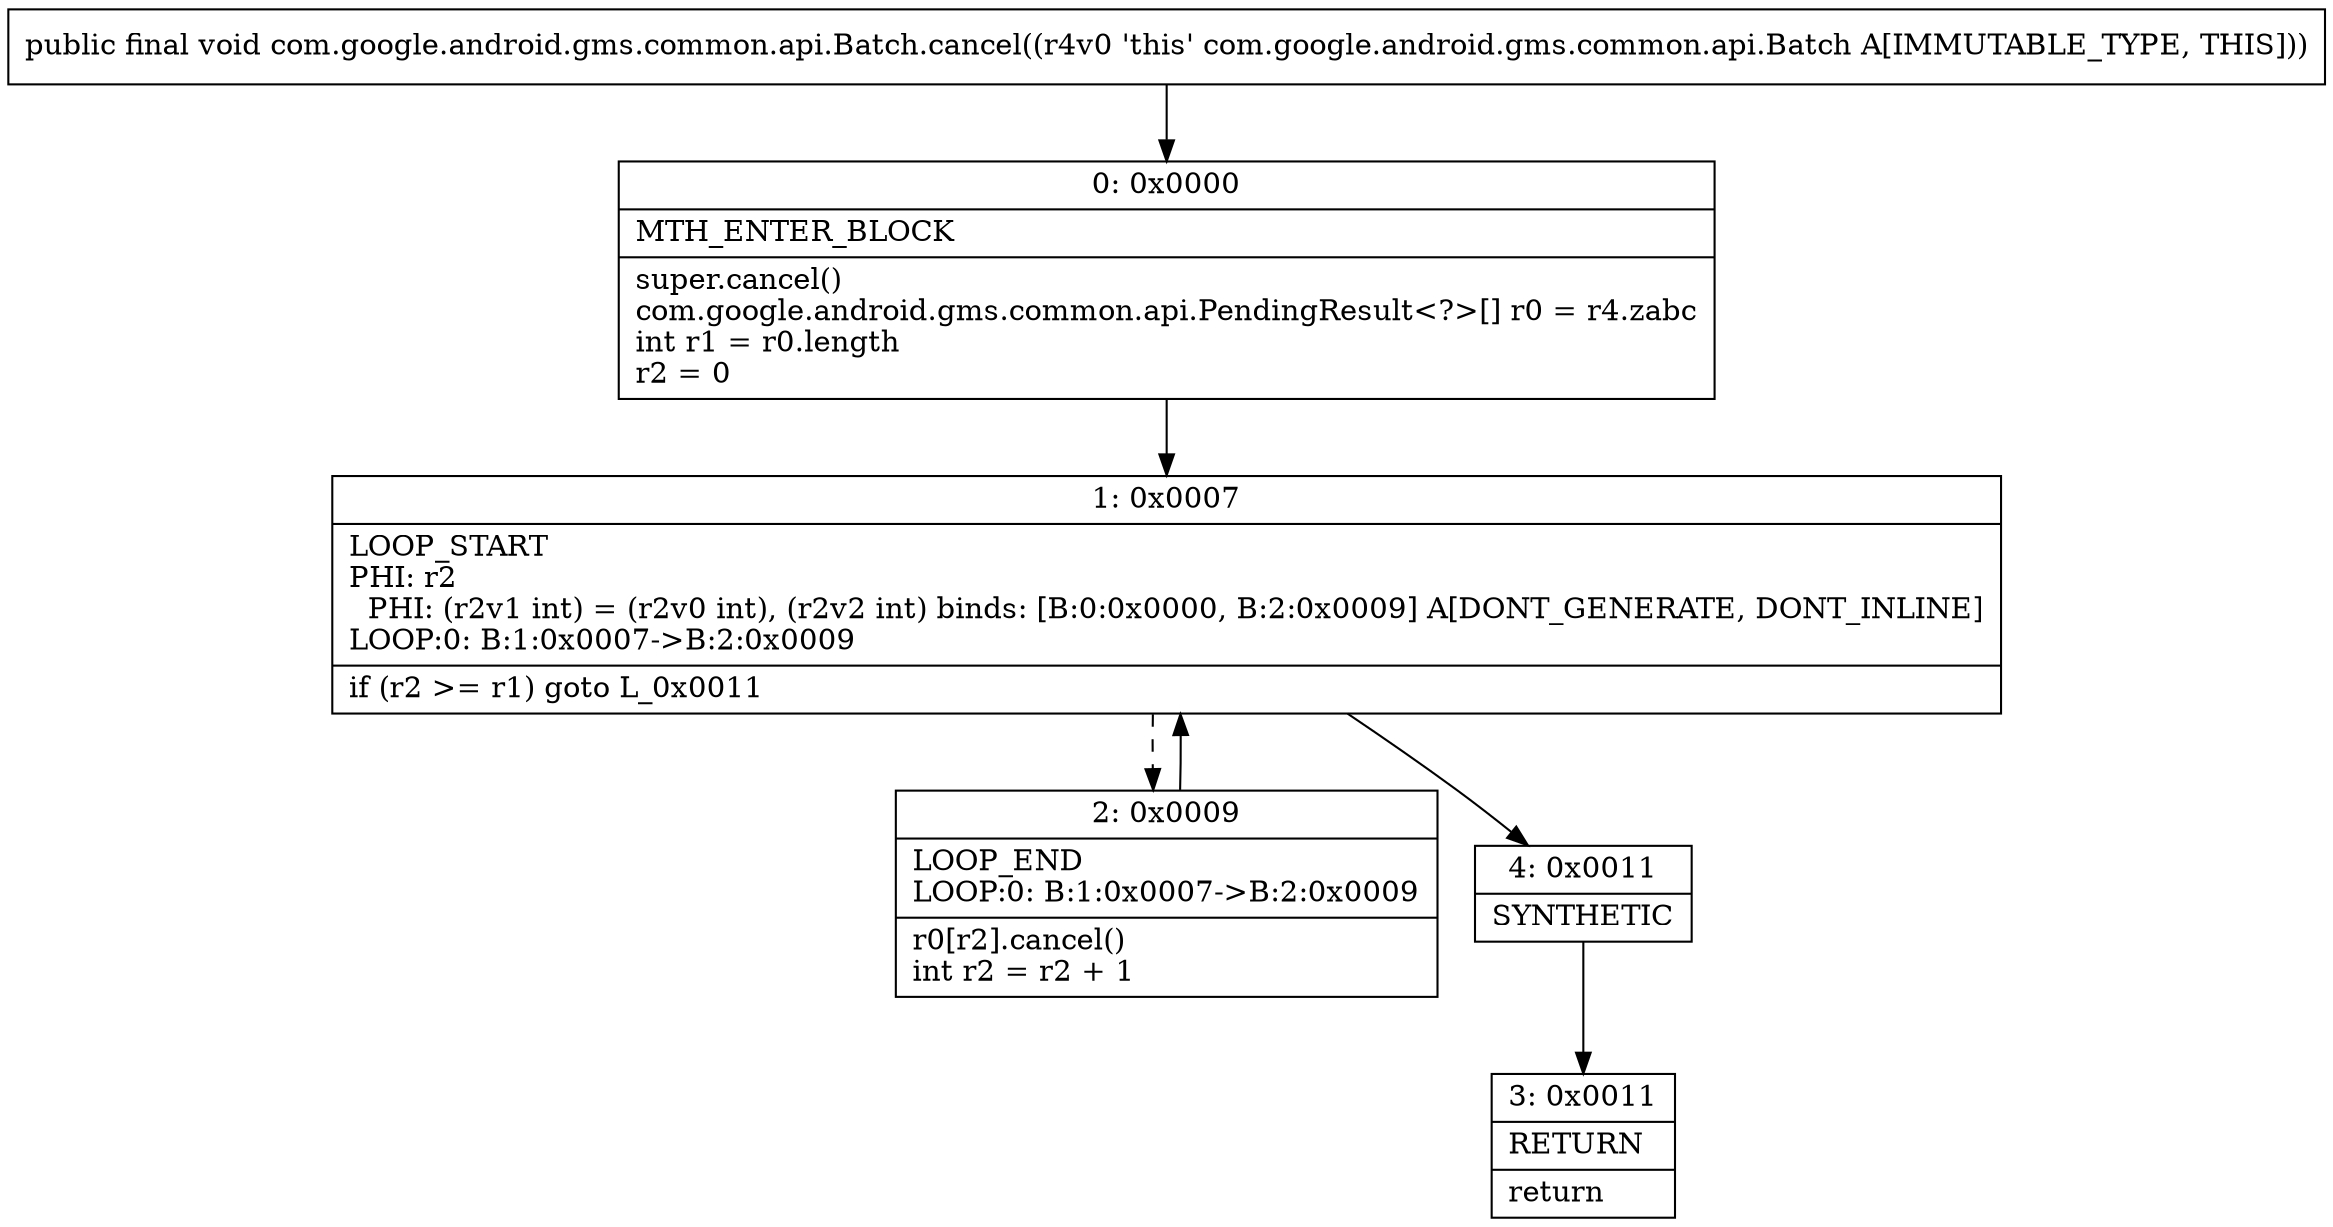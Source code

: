 digraph "CFG forcom.google.android.gms.common.api.Batch.cancel()V" {
Node_0 [shape=record,label="{0\:\ 0x0000|MTH_ENTER_BLOCK\l|super.cancel()\lcom.google.android.gms.common.api.PendingResult\<?\>[] r0 = r4.zabc\lint r1 = r0.length\lr2 = 0\l}"];
Node_1 [shape=record,label="{1\:\ 0x0007|LOOP_START\lPHI: r2 \l  PHI: (r2v1 int) = (r2v0 int), (r2v2 int) binds: [B:0:0x0000, B:2:0x0009] A[DONT_GENERATE, DONT_INLINE]\lLOOP:0: B:1:0x0007\-\>B:2:0x0009\l|if (r2 \>= r1) goto L_0x0011\l}"];
Node_2 [shape=record,label="{2\:\ 0x0009|LOOP_END\lLOOP:0: B:1:0x0007\-\>B:2:0x0009\l|r0[r2].cancel()\lint r2 = r2 + 1\l}"];
Node_3 [shape=record,label="{3\:\ 0x0011|RETURN\l|return\l}"];
Node_4 [shape=record,label="{4\:\ 0x0011|SYNTHETIC\l}"];
MethodNode[shape=record,label="{public final void com.google.android.gms.common.api.Batch.cancel((r4v0 'this' com.google.android.gms.common.api.Batch A[IMMUTABLE_TYPE, THIS])) }"];
MethodNode -> Node_0;
Node_0 -> Node_1;
Node_1 -> Node_2[style=dashed];
Node_1 -> Node_4;
Node_2 -> Node_1;
Node_4 -> Node_3;
}

